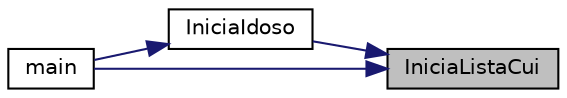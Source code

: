 digraph "IniciaListaCui"
{
 // LATEX_PDF_SIZE
  edge [fontname="Helvetica",fontsize="10",labelfontname="Helvetica",labelfontsize="10"];
  node [fontname="Helvetica",fontsize="10",shape=record];
  rankdir="RL";
  Node1 [label="IniciaListaCui",height=0.2,width=0.4,color="black", fillcolor="grey75", style="filled", fontcolor="black",tooltip="Aloca e inicia uma lista de cuidadores com uma sentinela vazia."];
  Node1 -> Node2 [dir="back",color="midnightblue",fontsize="10",style="solid"];
  Node2 [label="IniciaIdoso",height=0.2,width=0.4,color="black", fillcolor="white", style="filled",URL="$idoso_8h.html#a3f54e9cc6f8cd2c53e2c3a09aefc32db",tooltip="Faz a alocacao de memoria e inicializacao de uma variavel do tipo Idoso."];
  Node2 -> Node3 [dir="back",color="midnightblue",fontsize="10",style="solid"];
  Node3 [label="main",height=0.2,width=0.4,color="black", fillcolor="white", style="filled",URL="$cliente_8c.html#a0ddf1224851353fc92bfbff6f499fa97",tooltip=" "];
  Node1 -> Node3 [dir="back",color="midnightblue",fontsize="10",style="solid"];
}
